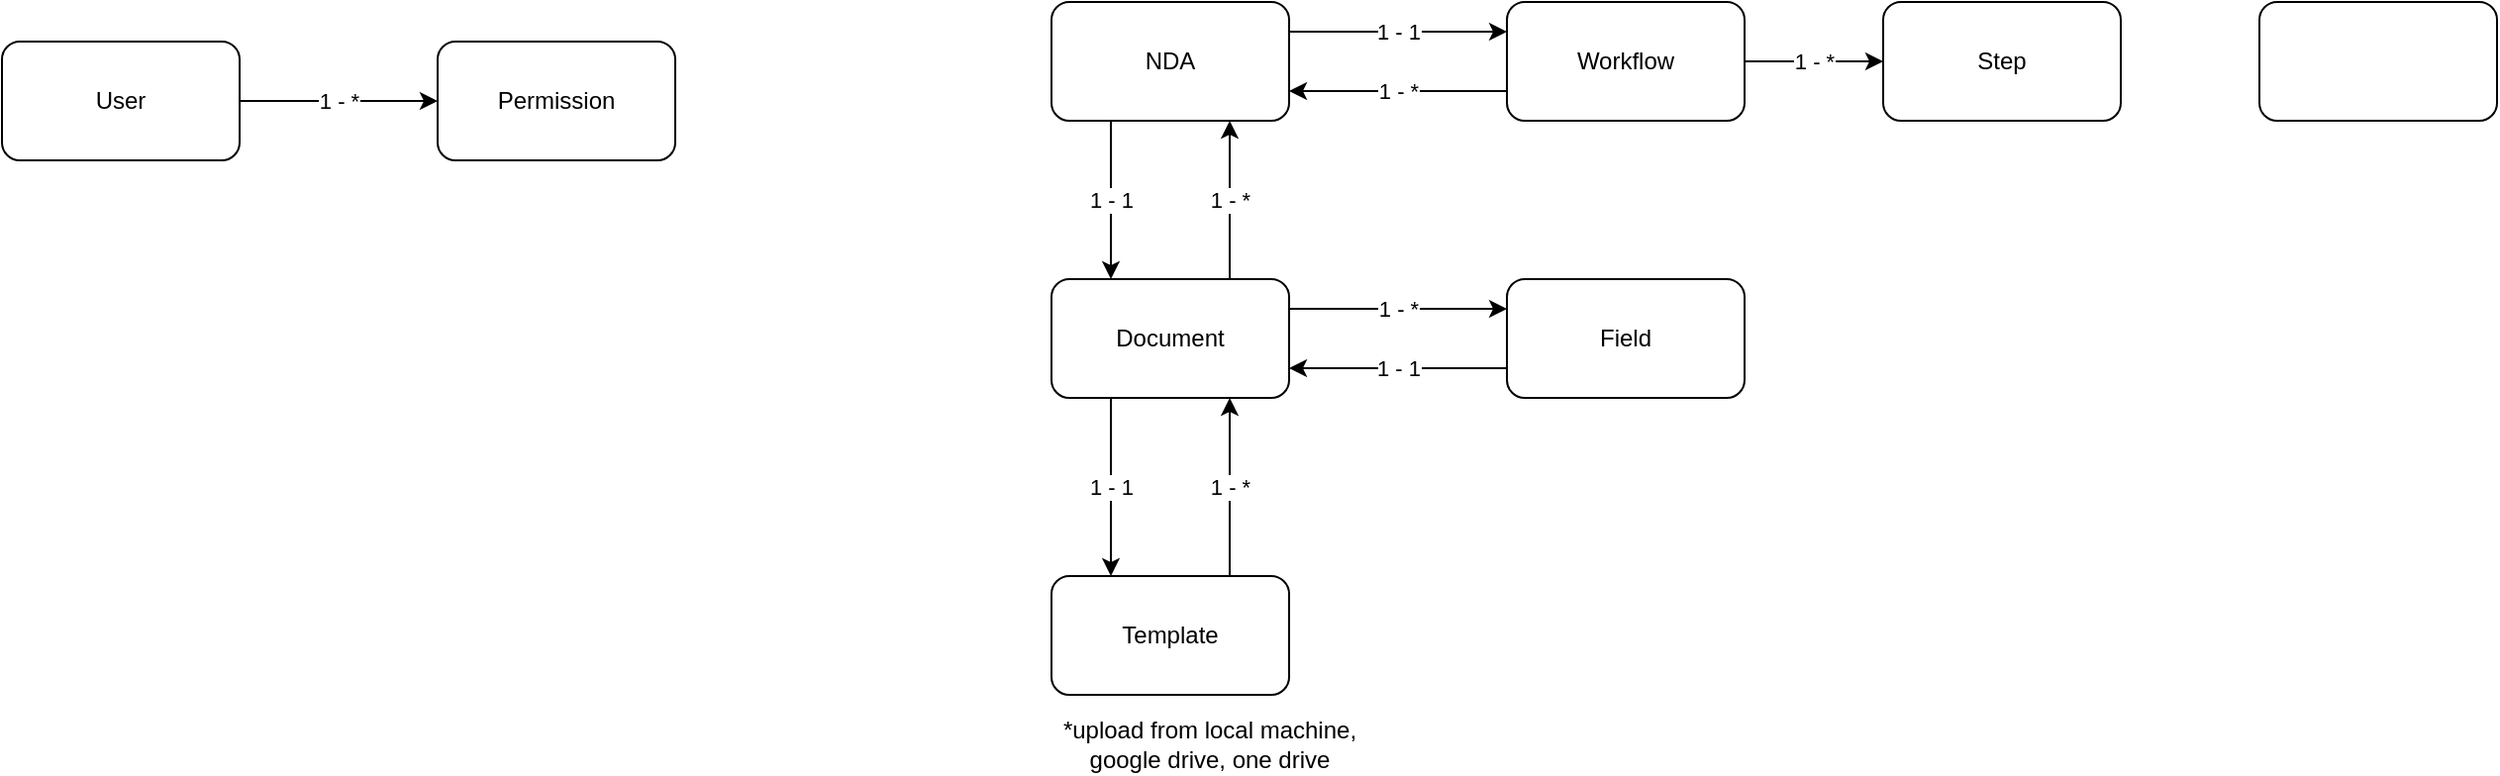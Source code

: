 <mxfile version="20.7.4" type="github">
  <diagram id="50uXjZWjgizl9-gbEzyX" name="Page-1">
    <mxGraphModel dx="1613" dy="414" grid="1" gridSize="10" guides="1" tooltips="1" connect="1" arrows="1" fold="1" page="1" pageScale="1" pageWidth="850" pageHeight="1100" math="0" shadow="0">
      <root>
        <mxCell id="0" />
        <mxCell id="1" parent="0" />
        <mxCell id="VLugGdpwfvtk1Kc6txvS-2" value="User" style="rounded=1;whiteSpace=wrap;html=1;" parent="1" vertex="1">
          <mxGeometry x="-520" y="80" width="120" height="60" as="geometry" />
        </mxCell>
        <mxCell id="VLugGdpwfvtk1Kc6txvS-3" value="Template" style="rounded=1;whiteSpace=wrap;html=1;" parent="1" vertex="1">
          <mxGeometry x="10" y="350" width="120" height="60" as="geometry" />
        </mxCell>
        <mxCell id="VLugGdpwfvtk1Kc6txvS-4" value="Document" style="rounded=1;whiteSpace=wrap;html=1;" parent="1" vertex="1">
          <mxGeometry x="10" y="200" width="120" height="60" as="geometry" />
        </mxCell>
        <mxCell id="VLugGdpwfvtk1Kc6txvS-5" value="NDA" style="rounded=1;whiteSpace=wrap;html=1;" parent="1" vertex="1">
          <mxGeometry x="10" y="60" width="120" height="60" as="geometry" />
        </mxCell>
        <mxCell id="VLugGdpwfvtk1Kc6txvS-6" value="Workflow" style="rounded=1;whiteSpace=wrap;html=1;" parent="1" vertex="1">
          <mxGeometry x="240" y="60" width="120" height="60" as="geometry" />
        </mxCell>
        <mxCell id="VLugGdpwfvtk1Kc6txvS-7" value="Permission" style="rounded=1;whiteSpace=wrap;html=1;" parent="1" vertex="1">
          <mxGeometry x="-300" y="80" width="120" height="60" as="geometry" />
        </mxCell>
        <mxCell id="VLugGdpwfvtk1Kc6txvS-8" value="Field" style="rounded=1;whiteSpace=wrap;html=1;" parent="1" vertex="1">
          <mxGeometry x="240" y="200" width="120" height="60" as="geometry" />
        </mxCell>
        <mxCell id="VLugGdpwfvtk1Kc6txvS-9" value="Step" style="rounded=1;whiteSpace=wrap;html=1;" parent="1" vertex="1">
          <mxGeometry x="430" y="60" width="120" height="60" as="geometry" />
        </mxCell>
        <mxCell id="VLugGdpwfvtk1Kc6txvS-10" value="" style="rounded=1;whiteSpace=wrap;html=1;" parent="1" vertex="1">
          <mxGeometry x="620" y="60" width="120" height="60" as="geometry" />
        </mxCell>
        <mxCell id="VLugGdpwfvtk1Kc6txvS-11" value="" style="endArrow=classic;html=1;rounded=0;" parent="1" edge="1">
          <mxGeometry relative="1" as="geometry">
            <mxPoint x="-400" y="110" as="sourcePoint" />
            <mxPoint x="-300" y="110" as="targetPoint" />
          </mxGeometry>
        </mxCell>
        <mxCell id="VLugGdpwfvtk1Kc6txvS-12" value="1 - *" style="edgeLabel;resizable=0;html=1;align=center;verticalAlign=middle;" parent="VLugGdpwfvtk1Kc6txvS-11" connectable="0" vertex="1">
          <mxGeometry relative="1" as="geometry" />
        </mxCell>
        <mxCell id="B2m-hiyiC4zVJFIlBCmN-1" value="" style="endArrow=classic;html=1;rounded=0;exitX=1;exitY=0.25;exitDx=0;exitDy=0;entryX=0;entryY=0.25;entryDx=0;entryDy=0;" edge="1" parent="1" source="VLugGdpwfvtk1Kc6txvS-4" target="VLugGdpwfvtk1Kc6txvS-8">
          <mxGeometry relative="1" as="geometry">
            <mxPoint x="70" y="190" as="sourcePoint" />
            <mxPoint x="170" y="190" as="targetPoint" />
          </mxGeometry>
        </mxCell>
        <mxCell id="B2m-hiyiC4zVJFIlBCmN-2" value="1 - *" style="edgeLabel;resizable=0;html=1;align=center;verticalAlign=middle;" connectable="0" vertex="1" parent="B2m-hiyiC4zVJFIlBCmN-1">
          <mxGeometry relative="1" as="geometry" />
        </mxCell>
        <mxCell id="B2m-hiyiC4zVJFIlBCmN-4" value="" style="endArrow=classic;html=1;rounded=0;entryX=0;entryY=0.25;entryDx=0;entryDy=0;exitX=1;exitY=0.25;exitDx=0;exitDy=0;" edge="1" parent="1" source="VLugGdpwfvtk1Kc6txvS-5" target="VLugGdpwfvtk1Kc6txvS-6">
          <mxGeometry relative="1" as="geometry">
            <mxPoint x="170" y="150" as="sourcePoint" />
            <mxPoint x="170" y="190" as="targetPoint" />
          </mxGeometry>
        </mxCell>
        <mxCell id="B2m-hiyiC4zVJFIlBCmN-5" value="1 - 1" style="edgeLabel;resizable=0;html=1;align=center;verticalAlign=middle;" connectable="0" vertex="1" parent="B2m-hiyiC4zVJFIlBCmN-4">
          <mxGeometry relative="1" as="geometry" />
        </mxCell>
        <mxCell id="B2m-hiyiC4zVJFIlBCmN-9" value="" style="endArrow=classic;html=1;rounded=0;exitX=1;exitY=0.5;exitDx=0;exitDy=0;entryX=0;entryY=0.5;entryDx=0;entryDy=0;" edge="1" parent="1" source="VLugGdpwfvtk1Kc6txvS-6" target="VLugGdpwfvtk1Kc6txvS-9">
          <mxGeometry relative="1" as="geometry">
            <mxPoint x="140" y="160" as="sourcePoint" />
            <mxPoint x="240" y="160" as="targetPoint" />
          </mxGeometry>
        </mxCell>
        <mxCell id="B2m-hiyiC4zVJFIlBCmN-10" value="1 - *" style="edgeLabel;resizable=0;html=1;align=center;verticalAlign=middle;" connectable="0" vertex="1" parent="B2m-hiyiC4zVJFIlBCmN-9">
          <mxGeometry relative="1" as="geometry" />
        </mxCell>
        <mxCell id="B2m-hiyiC4zVJFIlBCmN-12" value="" style="endArrow=classic;html=1;rounded=0;exitX=0.25;exitY=1;exitDx=0;exitDy=0;entryX=0.25;entryY=0;entryDx=0;entryDy=0;" edge="1" parent="1" source="VLugGdpwfvtk1Kc6txvS-4" target="VLugGdpwfvtk1Kc6txvS-3">
          <mxGeometry relative="1" as="geometry">
            <mxPoint x="150" y="140" as="sourcePoint" />
            <mxPoint x="250" y="140" as="targetPoint" />
          </mxGeometry>
        </mxCell>
        <mxCell id="B2m-hiyiC4zVJFIlBCmN-13" value="1 - 1" style="edgeLabel;resizable=0;html=1;align=center;verticalAlign=middle;" connectable="0" vertex="1" parent="B2m-hiyiC4zVJFIlBCmN-12">
          <mxGeometry relative="1" as="geometry" />
        </mxCell>
        <mxCell id="B2m-hiyiC4zVJFIlBCmN-14" value="" style="endArrow=classic;html=1;rounded=0;exitX=0.75;exitY=0;exitDx=0;exitDy=0;entryX=0.75;entryY=1;entryDx=0;entryDy=0;" edge="1" parent="1" source="VLugGdpwfvtk1Kc6txvS-3" target="VLugGdpwfvtk1Kc6txvS-4">
          <mxGeometry relative="1" as="geometry">
            <mxPoint x="150" y="140" as="sourcePoint" />
            <mxPoint x="250" y="140" as="targetPoint" />
          </mxGeometry>
        </mxCell>
        <mxCell id="B2m-hiyiC4zVJFIlBCmN-15" value="1 - *" style="edgeLabel;resizable=0;html=1;align=center;verticalAlign=middle;" connectable="0" vertex="1" parent="B2m-hiyiC4zVJFIlBCmN-14">
          <mxGeometry relative="1" as="geometry" />
        </mxCell>
        <mxCell id="B2m-hiyiC4zVJFIlBCmN-17" value="" style="endArrow=classic;html=1;rounded=0;exitX=0;exitY=0.75;exitDx=0;exitDy=0;entryX=1;entryY=0.75;entryDx=0;entryDy=0;" edge="1" parent="1" source="VLugGdpwfvtk1Kc6txvS-8" target="VLugGdpwfvtk1Kc6txvS-4">
          <mxGeometry relative="1" as="geometry">
            <mxPoint x="160" y="130" as="sourcePoint" />
            <mxPoint x="260" y="130" as="targetPoint" />
          </mxGeometry>
        </mxCell>
        <mxCell id="B2m-hiyiC4zVJFIlBCmN-18" value="1 - 1" style="edgeLabel;resizable=0;html=1;align=center;verticalAlign=middle;" connectable="0" vertex="1" parent="B2m-hiyiC4zVJFIlBCmN-17">
          <mxGeometry relative="1" as="geometry" />
        </mxCell>
        <mxCell id="B2m-hiyiC4zVJFIlBCmN-19" value="" style="endArrow=classic;html=1;rounded=0;exitX=0;exitY=0.75;exitDx=0;exitDy=0;entryX=1;entryY=0.75;entryDx=0;entryDy=0;" edge="1" parent="1" source="VLugGdpwfvtk1Kc6txvS-6" target="VLugGdpwfvtk1Kc6txvS-5">
          <mxGeometry relative="1" as="geometry">
            <mxPoint x="200" y="180" as="sourcePoint" />
            <mxPoint x="300" y="180" as="targetPoint" />
          </mxGeometry>
        </mxCell>
        <mxCell id="B2m-hiyiC4zVJFIlBCmN-20" value="1 - *" style="edgeLabel;resizable=0;html=1;align=center;verticalAlign=middle;" connectable="0" vertex="1" parent="B2m-hiyiC4zVJFIlBCmN-19">
          <mxGeometry relative="1" as="geometry" />
        </mxCell>
        <mxCell id="B2m-hiyiC4zVJFIlBCmN-21" value="" style="endArrow=classic;html=1;rounded=0;exitX=0.25;exitY=1;exitDx=0;exitDy=0;entryX=0.25;entryY=0;entryDx=0;entryDy=0;" edge="1" parent="1" source="VLugGdpwfvtk1Kc6txvS-5" target="VLugGdpwfvtk1Kc6txvS-4">
          <mxGeometry relative="1" as="geometry">
            <mxPoint x="260" y="210" as="sourcePoint" />
            <mxPoint x="360" y="210" as="targetPoint" />
          </mxGeometry>
        </mxCell>
        <mxCell id="B2m-hiyiC4zVJFIlBCmN-22" value="1 - 1" style="edgeLabel;resizable=0;html=1;align=center;verticalAlign=middle;" connectable="0" vertex="1" parent="B2m-hiyiC4zVJFIlBCmN-21">
          <mxGeometry relative="1" as="geometry" />
        </mxCell>
        <mxCell id="B2m-hiyiC4zVJFIlBCmN-23" value="" style="endArrow=classic;html=1;rounded=0;exitX=0.75;exitY=0;exitDx=0;exitDy=0;entryX=0.75;entryY=1;entryDx=0;entryDy=0;" edge="1" parent="1" source="VLugGdpwfvtk1Kc6txvS-4" target="VLugGdpwfvtk1Kc6txvS-5">
          <mxGeometry relative="1" as="geometry">
            <mxPoint x="260" y="210" as="sourcePoint" />
            <mxPoint x="360" y="210" as="targetPoint" />
          </mxGeometry>
        </mxCell>
        <mxCell id="B2m-hiyiC4zVJFIlBCmN-24" value="1 - *" style="edgeLabel;resizable=0;html=1;align=center;verticalAlign=middle;" connectable="0" vertex="1" parent="B2m-hiyiC4zVJFIlBCmN-23">
          <mxGeometry relative="1" as="geometry" />
        </mxCell>
        <mxCell id="B2m-hiyiC4zVJFIlBCmN-25" value="*upload from local machine, google drive, one drive" style="text;html=1;strokeColor=none;fillColor=none;align=center;verticalAlign=middle;whiteSpace=wrap;rounded=0;" vertex="1" parent="1">
          <mxGeometry x="10" y="420" width="160" height="30" as="geometry" />
        </mxCell>
      </root>
    </mxGraphModel>
  </diagram>
</mxfile>
